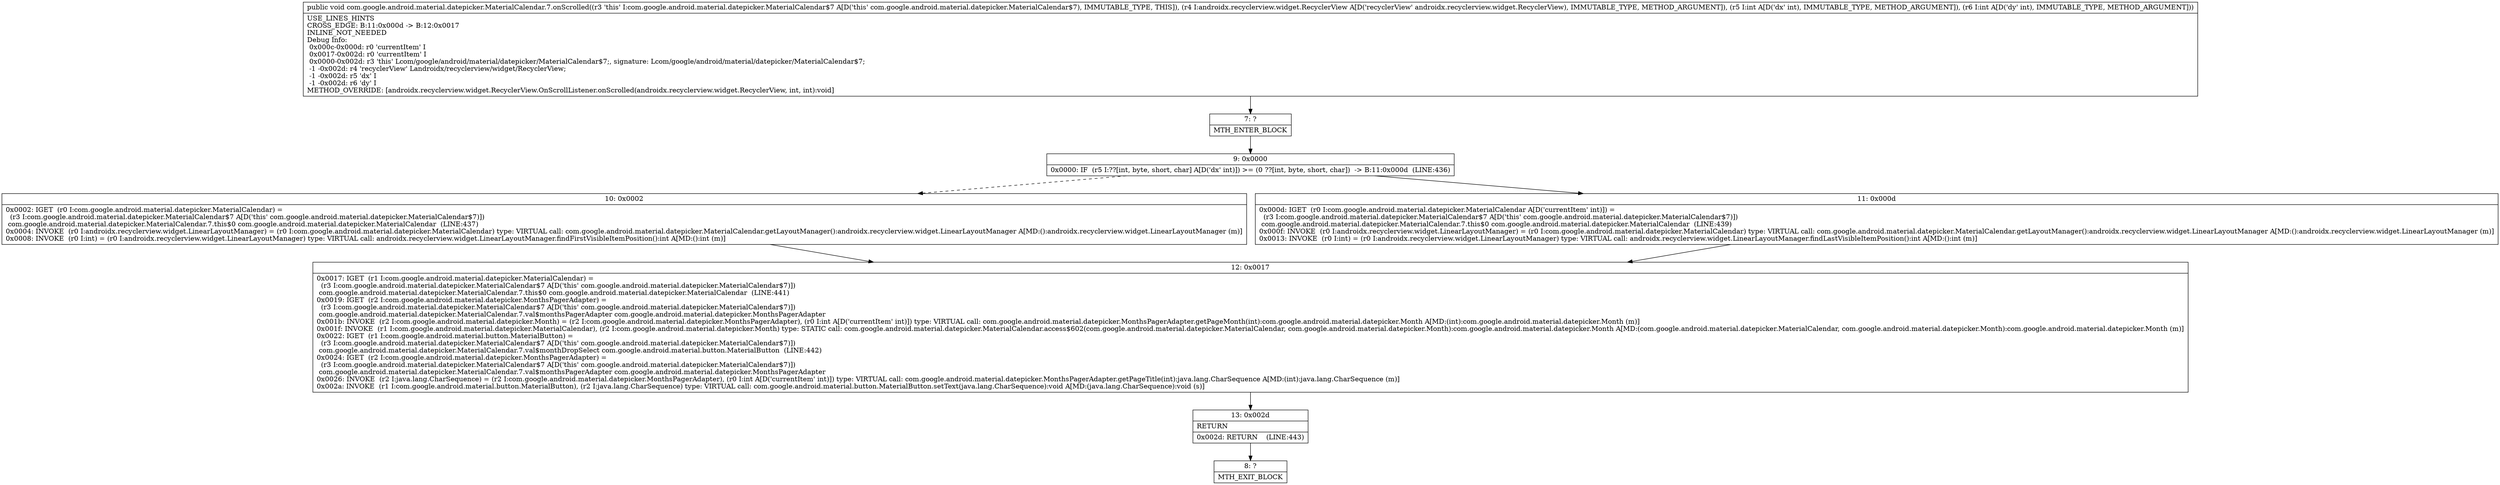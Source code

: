digraph "CFG forcom.google.android.material.datepicker.MaterialCalendar.7.onScrolled(Landroidx\/recyclerview\/widget\/RecyclerView;II)V" {
Node_7 [shape=record,label="{7\:\ ?|MTH_ENTER_BLOCK\l}"];
Node_9 [shape=record,label="{9\:\ 0x0000|0x0000: IF  (r5 I:??[int, byte, short, char] A[D('dx' int)]) \>= (0 ??[int, byte, short, char])  \-\> B:11:0x000d  (LINE:436)\l}"];
Node_10 [shape=record,label="{10\:\ 0x0002|0x0002: IGET  (r0 I:com.google.android.material.datepicker.MaterialCalendar) = \l  (r3 I:com.google.android.material.datepicker.MaterialCalendar$7 A[D('this' com.google.android.material.datepicker.MaterialCalendar$7)])\l com.google.android.material.datepicker.MaterialCalendar.7.this$0 com.google.android.material.datepicker.MaterialCalendar  (LINE:437)\l0x0004: INVOKE  (r0 I:androidx.recyclerview.widget.LinearLayoutManager) = (r0 I:com.google.android.material.datepicker.MaterialCalendar) type: VIRTUAL call: com.google.android.material.datepicker.MaterialCalendar.getLayoutManager():androidx.recyclerview.widget.LinearLayoutManager A[MD:():androidx.recyclerview.widget.LinearLayoutManager (m)]\l0x0008: INVOKE  (r0 I:int) = (r0 I:androidx.recyclerview.widget.LinearLayoutManager) type: VIRTUAL call: androidx.recyclerview.widget.LinearLayoutManager.findFirstVisibleItemPosition():int A[MD:():int (m)]\l}"];
Node_12 [shape=record,label="{12\:\ 0x0017|0x0017: IGET  (r1 I:com.google.android.material.datepicker.MaterialCalendar) = \l  (r3 I:com.google.android.material.datepicker.MaterialCalendar$7 A[D('this' com.google.android.material.datepicker.MaterialCalendar$7)])\l com.google.android.material.datepicker.MaterialCalendar.7.this$0 com.google.android.material.datepicker.MaterialCalendar  (LINE:441)\l0x0019: IGET  (r2 I:com.google.android.material.datepicker.MonthsPagerAdapter) = \l  (r3 I:com.google.android.material.datepicker.MaterialCalendar$7 A[D('this' com.google.android.material.datepicker.MaterialCalendar$7)])\l com.google.android.material.datepicker.MaterialCalendar.7.val$monthsPagerAdapter com.google.android.material.datepicker.MonthsPagerAdapter \l0x001b: INVOKE  (r2 I:com.google.android.material.datepicker.Month) = (r2 I:com.google.android.material.datepicker.MonthsPagerAdapter), (r0 I:int A[D('currentItem' int)]) type: VIRTUAL call: com.google.android.material.datepicker.MonthsPagerAdapter.getPageMonth(int):com.google.android.material.datepicker.Month A[MD:(int):com.google.android.material.datepicker.Month (m)]\l0x001f: INVOKE  (r1 I:com.google.android.material.datepicker.MaterialCalendar), (r2 I:com.google.android.material.datepicker.Month) type: STATIC call: com.google.android.material.datepicker.MaterialCalendar.access$602(com.google.android.material.datepicker.MaterialCalendar, com.google.android.material.datepicker.Month):com.google.android.material.datepicker.Month A[MD:(com.google.android.material.datepicker.MaterialCalendar, com.google.android.material.datepicker.Month):com.google.android.material.datepicker.Month (m)]\l0x0022: IGET  (r1 I:com.google.android.material.button.MaterialButton) = \l  (r3 I:com.google.android.material.datepicker.MaterialCalendar$7 A[D('this' com.google.android.material.datepicker.MaterialCalendar$7)])\l com.google.android.material.datepicker.MaterialCalendar.7.val$monthDropSelect com.google.android.material.button.MaterialButton  (LINE:442)\l0x0024: IGET  (r2 I:com.google.android.material.datepicker.MonthsPagerAdapter) = \l  (r3 I:com.google.android.material.datepicker.MaterialCalendar$7 A[D('this' com.google.android.material.datepicker.MaterialCalendar$7)])\l com.google.android.material.datepicker.MaterialCalendar.7.val$monthsPagerAdapter com.google.android.material.datepicker.MonthsPagerAdapter \l0x0026: INVOKE  (r2 I:java.lang.CharSequence) = (r2 I:com.google.android.material.datepicker.MonthsPagerAdapter), (r0 I:int A[D('currentItem' int)]) type: VIRTUAL call: com.google.android.material.datepicker.MonthsPagerAdapter.getPageTitle(int):java.lang.CharSequence A[MD:(int):java.lang.CharSequence (m)]\l0x002a: INVOKE  (r1 I:com.google.android.material.button.MaterialButton), (r2 I:java.lang.CharSequence) type: VIRTUAL call: com.google.android.material.button.MaterialButton.setText(java.lang.CharSequence):void A[MD:(java.lang.CharSequence):void (s)]\l}"];
Node_13 [shape=record,label="{13\:\ 0x002d|RETURN\l|0x002d: RETURN    (LINE:443)\l}"];
Node_8 [shape=record,label="{8\:\ ?|MTH_EXIT_BLOCK\l}"];
Node_11 [shape=record,label="{11\:\ 0x000d|0x000d: IGET  (r0 I:com.google.android.material.datepicker.MaterialCalendar A[D('currentItem' int)]) = \l  (r3 I:com.google.android.material.datepicker.MaterialCalendar$7 A[D('this' com.google.android.material.datepicker.MaterialCalendar$7)])\l com.google.android.material.datepicker.MaterialCalendar.7.this$0 com.google.android.material.datepicker.MaterialCalendar  (LINE:439)\l0x000f: INVOKE  (r0 I:androidx.recyclerview.widget.LinearLayoutManager) = (r0 I:com.google.android.material.datepicker.MaterialCalendar) type: VIRTUAL call: com.google.android.material.datepicker.MaterialCalendar.getLayoutManager():androidx.recyclerview.widget.LinearLayoutManager A[MD:():androidx.recyclerview.widget.LinearLayoutManager (m)]\l0x0013: INVOKE  (r0 I:int) = (r0 I:androidx.recyclerview.widget.LinearLayoutManager) type: VIRTUAL call: androidx.recyclerview.widget.LinearLayoutManager.findLastVisibleItemPosition():int A[MD:():int (m)]\l}"];
MethodNode[shape=record,label="{public void com.google.android.material.datepicker.MaterialCalendar.7.onScrolled((r3 'this' I:com.google.android.material.datepicker.MaterialCalendar$7 A[D('this' com.google.android.material.datepicker.MaterialCalendar$7), IMMUTABLE_TYPE, THIS]), (r4 I:androidx.recyclerview.widget.RecyclerView A[D('recyclerView' androidx.recyclerview.widget.RecyclerView), IMMUTABLE_TYPE, METHOD_ARGUMENT]), (r5 I:int A[D('dx' int), IMMUTABLE_TYPE, METHOD_ARGUMENT]), (r6 I:int A[D('dy' int), IMMUTABLE_TYPE, METHOD_ARGUMENT]))  | USE_LINES_HINTS\lCROSS_EDGE: B:11:0x000d \-\> B:12:0x0017\lINLINE_NOT_NEEDED\lDebug Info:\l  0x000c\-0x000d: r0 'currentItem' I\l  0x0017\-0x002d: r0 'currentItem' I\l  0x0000\-0x002d: r3 'this' Lcom\/google\/android\/material\/datepicker\/MaterialCalendar$7;, signature: Lcom\/google\/android\/material\/datepicker\/MaterialCalendar$7;\l  \-1 \-0x002d: r4 'recyclerView' Landroidx\/recyclerview\/widget\/RecyclerView;\l  \-1 \-0x002d: r5 'dx' I\l  \-1 \-0x002d: r6 'dy' I\lMETHOD_OVERRIDE: [androidx.recyclerview.widget.RecyclerView.OnScrollListener.onScrolled(androidx.recyclerview.widget.RecyclerView, int, int):void]\l}"];
MethodNode -> Node_7;Node_7 -> Node_9;
Node_9 -> Node_10[style=dashed];
Node_9 -> Node_11;
Node_10 -> Node_12;
Node_12 -> Node_13;
Node_13 -> Node_8;
Node_11 -> Node_12;
}

